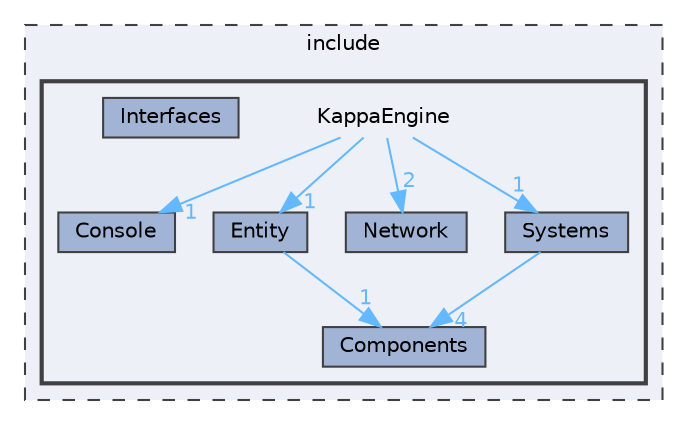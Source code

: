 digraph "include/KappaEngine"
{
 // LATEX_PDF_SIZE
  bgcolor="transparent";
  edge [fontname=Helvetica,fontsize=10,labelfontname=Helvetica,labelfontsize=10];
  node [fontname=Helvetica,fontsize=10,shape=box,height=0.2,width=0.4];
  compound=true
  subgraph clusterdir_d44c64559bbebec7f509842c48db8b23 {
    graph [ bgcolor="#edf0f7", pencolor="grey25", label="include", fontname=Helvetica,fontsize=10 style="filled,dashed", URL="dir_d44c64559bbebec7f509842c48db8b23.html",tooltip=""]
  subgraph clusterdir_e92926543deb0c9bc3c2f361f432974c {
    graph [ bgcolor="#edf0f7", pencolor="grey25", label="", fontname=Helvetica,fontsize=10 style="filled,bold", URL="dir_e92926543deb0c9bc3c2f361f432974c.html",tooltip=""]
    dir_e92926543deb0c9bc3c2f361f432974c [shape=plaintext, label="KappaEngine"];
  dir_fbf93ff2daff6de0c17df718af1a6741 [label="Components", fillcolor="#a2b4d6", color="grey25", style="filled", URL="dir_fbf93ff2daff6de0c17df718af1a6741.html",tooltip=""];
  dir_86ff2a8e0464bce1eb8329d1592f7f1b [label="Console", fillcolor="#a2b4d6", color="grey25", style="filled", URL="dir_86ff2a8e0464bce1eb8329d1592f7f1b.html",tooltip=""];
  dir_f283d2f5126281836e3cd9ec8dbd335a [label="Entity", fillcolor="#a2b4d6", color="grey25", style="filled", URL="dir_f283d2f5126281836e3cd9ec8dbd335a.html",tooltip=""];
  dir_17a8f93f4a21283d874e8f4ff6b660a7 [label="Interfaces", fillcolor="#a2b4d6", color="grey25", style="filled", URL="dir_17a8f93f4a21283d874e8f4ff6b660a7.html",tooltip=""];
  dir_072958714ad3e419a9dfbbc78d2ddaac [label="Network", fillcolor="#a2b4d6", color="grey25", style="filled", URL="dir_072958714ad3e419a9dfbbc78d2ddaac.html",tooltip=""];
  dir_915cabd7ad301773362d0a09928c521d [label="Systems", fillcolor="#a2b4d6", color="grey25", style="filled", URL="dir_915cabd7ad301773362d0a09928c521d.html",tooltip=""];
  }
  }
  dir_e92926543deb0c9bc3c2f361f432974c->dir_072958714ad3e419a9dfbbc78d2ddaac [headlabel="2", labeldistance=1.5 headhref="dir_000005_000006.html" color="steelblue1" fontcolor="steelblue1"];
  dir_e92926543deb0c9bc3c2f361f432974c->dir_86ff2a8e0464bce1eb8329d1592f7f1b [headlabel="1", labeldistance=1.5 headhref="dir_000005_000001.html" color="steelblue1" fontcolor="steelblue1"];
  dir_e92926543deb0c9bc3c2f361f432974c->dir_915cabd7ad301773362d0a09928c521d [headlabel="1", labeldistance=1.5 headhref="dir_000005_000007.html" color="steelblue1" fontcolor="steelblue1"];
  dir_e92926543deb0c9bc3c2f361f432974c->dir_f283d2f5126281836e3cd9ec8dbd335a [headlabel="1", labeldistance=1.5 headhref="dir_000005_000002.html" color="steelblue1" fontcolor="steelblue1"];
  dir_f283d2f5126281836e3cd9ec8dbd335a->dir_fbf93ff2daff6de0c17df718af1a6741 [headlabel="1", labeldistance=1.5 headhref="dir_000002_000000.html" color="steelblue1" fontcolor="steelblue1"];
  dir_915cabd7ad301773362d0a09928c521d->dir_fbf93ff2daff6de0c17df718af1a6741 [headlabel="4", labeldistance=1.5 headhref="dir_000007_000000.html" color="steelblue1" fontcolor="steelblue1"];
}
